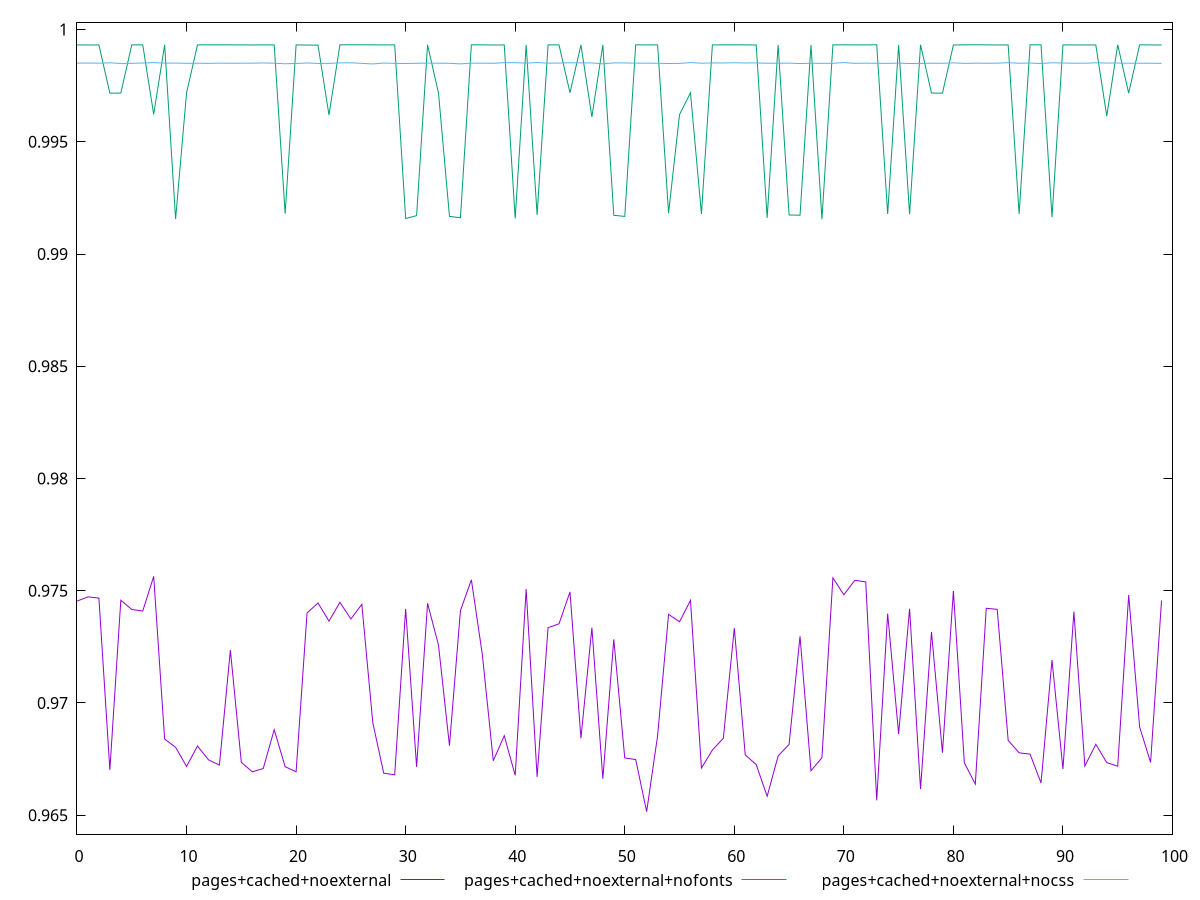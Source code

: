 $_pagesCachedNoexternal <<EOF
0.9745395074626773
0.9747292330877149
0.9746722630046387
0.9670220554866222
0.9745812542131533
0.9741667819595191
0.9740961781180302
0.9756399224235794
0.9683931430455393
0.9680262737951223
0.9671752117231303
0.9680826521157178
0.9674684408080938
0.9672354202836975
0.9723556865750183
0.9673563364706119
0.9669342443224624
0.9670812723224425
0.9688097950259871
0.9671625913484503
0.9669352916140477
0.9740123276320662
0.9744545340772496
0.9736466045620273
0.9744862323700676
0.973743763688349
0.9743951886599991
0.9691232171515993
0.9668715650164605
0.9668022676985677
0.9741913563712276
0.9671546020763011
0.9744408336923752
0.9725696308743976
0.9680984210716503
0.9741134690007238
0.9754882074643956
0.9721520512143156
0.9674287446014784
0.9685421248824418
0.9667764067041189
0.9750748310382118
0.9667107766328435
0.9733582818366064
0.9735275318999472
0.9749494229984847
0.9684283921002654
0.973354567887285
0.9666275340881885
0.9728344949541872
0.9675530447696934
0.9674812645495274
0.965157947131433
0.9685497587926135
0.9739501048565266
0.9736197733657205
0.9745695920269728
0.9671000957451161
0.9679042229315971
0.9684324091598995
0.9733372928207485
0.9676855876052644
0.967255800182949
0.9658440450974677
0.9676397356918328
0.968157268389819
0.9729718809123449
0.966980127396271
0.9675607347305433
0.9755775546881031
0.9748214433036723
0.9754646865816052
0.9753940636639604
0.9656645622333099
0.9739826759120046
0.96861739151976
0.9742011621540698
0.9661661326880311
0.9731657523417476
0.9677836502771691
0.9749920107427816
0.9673347605390319
0.9663862231269669
0.974219605851933
0.9741722906026129
0.9683341820653977
0.9677814163574585
0.9677220548268909
0.9664383702926316
0.9719125159974257
0.9670598335756404
0.9740706170930566
0.9671920141130046
0.9681605791086263
0.9673443505750456
0.967185004255411
0.9748106144305292
0.9689304289256071
0.9673545137931296
0.9745655124506721
EOF
$_pagesCachedNoexternalNofonts <<EOF
0.9993179429520086
0.9993170298838066
0.9993173191715408
0.9971676519934134
0.9971744937876447
0.9993184980752168
0.9993235775671518
0.9962244501156972
0.9993204506119782
0.9915609889529211
0.9971803576824976
0.9993197140522656
0.9993218549962917
0.9993208967006006
0.9993202129739664
0.9993189470534803
0.9993162679341308
0.9993187019146603
0.9993189876547561
0.9918032366095264
0.9993188531788826
0.9993109204544663
0.9993084299138353
0.9961947420206307
0.9993205814889777
0.9993244314297154
0.9993233400649331
0.9993212088229477
0.9993185986967725
0.9993187950608391
0.9915867846047088
0.9917128118411545
0.9993253206593964
0.9971671767309502
0.9916806429217253
0.9916163834209715
0.9993210379130522
0.999320248679703
0.9993134345464716
0.9993150496429561
0.9915861852353381
0.9993172154125289
0.9917461412008112
0.999319670508267
0.9993172937928061
0.9971846040012564
0.9993192907992761
0.9961074063518083
0.9993203137644175
0.9917274102435375
0.9916788630856286
0.9993216151527294
0.9993188684528369
0.9993200310745374
0.9918250650406856
0.9962102182452244
0.9971869605734297
0.9917873997644049
0.9993172038414961
0.9993216370607676
0.9993232173972113
0.9993197497790064
0.9993150694755994
0.9916139176021141
0.9993196213790223
0.9917413758708309
0.9917307809430171
0.9993155961818636
0.9915522674279096
0.9993209119378139
0.9993217959698956
0.9993193708501007
0.9993184991932995
0.9993257996549971
0.9917857853453749
0.99931581006354
0.9917714611878345
0.9993235031001705
0.9971725879202231
0.9971675289097097
0.9993150002464477
0.9993222843914119
0.9993244739891282
0.999319941784472
0.9993148318278036
0.9993160141733484
0.9917837089653365
0.9993207684741703
0.999321576905134
0.9916424970180264
0.9993185618035848
0.9993163445333799
0.9993159427778486
0.9993156227330261
0.9961491115283511
0.9993218145320992
0.9971701378635615
0.999322957549615
0.9993177008809642
0.9993161064927047
EOF
$_pagesCachedNoexternalNocss <<EOF
0.9985055975635544
0.9985114676328957
0.9985046903031701
0.9985198842294942
0.9984918747449272
0.9984976426534027
0.9985122996951059
0.9985276677258852
0.9985059246550076
0.9985078770081799
0.9984992216490236
0.9985031568451922
0.9984966960271804
0.9985065543737666
0.9985013277385117
0.9985047271299448
0.9985057288235506
0.9985134440501751
0.9985044352756332
0.998477923095617
0.9984925713324003
0.9985140664445071
0.9984930271949504
0.9984971571908483
0.9985182015550509
0.9985224990524879
0.998496545305195
0.9984704063097833
0.9985100116861241
0.998497385289848
0.9984897533580139
0.9985001537957929
0.9985080094985911
0.9985044137322372
0.9984993122362447
0.9984735710147672
0.9985047007259142
0.9985057649358277
0.9984998034231255
0.998527165848307
0.9985246351967787
0.9985072088663953
0.9985330357963618
0.9985051752479099
0.9985103234716856
0.9985215874445386
0.9985179103831487
0.998515859871844
0.9984761686212218
0.9985175197836224
0.9985155096130613
0.998506877830875
0.9985052210959076
0.9985020598694776
0.9984907153054419
0.9984944500217365
0.9985291108205125
0.9985036206271245
0.9985140602215746
0.9985144556829189
0.9985224068100922
0.9985139136310368
0.998517652982982
0.9985005897565462
0.9985021489309305
0.9985067820488678
0.9984884756206518
0.9985013980408126
0.9984972694998608
0.9984994007288557
0.9985310825586552
0.9984973266981978
0.9985046666780728
0.9985004497863577
0.9984970818494416
0.998506355135746
0.9984905291143644
0.9984919929587488
0.9985027534650377
0.9984996438882896
0.998518927219717
0.9984954619917563
0.9985046013601053
0.9985016813120258
0.998505089106269
0.9985257439353907
0.9985020348201966
0.9985096832167153
0.9984909518681575
0.9985216184354264
0.9985109545077524
0.9985033160873621
0.9985038611653115
0.9985201606240677
0.998509979118906
0.9985097601418531
0.9985014655564323
0.9985027068621892
0.9985015852689925
0.9984962291692594
EOF
set key outside below
set terminal pngcairo
set output "report_00004_2020-11-02T20-21-41.718Z/speed-index/speed-index_pages+cached+noexternal_pages+cached+noexternal+nofonts_pages+cached+noexternal+nocss.png"
set yrange [0.964157947131433:1.000325799654997]
plot $_pagesCachedNoexternal title "pages+cached+noexternal" with line ,$_pagesCachedNoexternalNofonts title "pages+cached+noexternal+nofonts" with line ,$_pagesCachedNoexternalNocss title "pages+cached+noexternal+nocss" with line ,